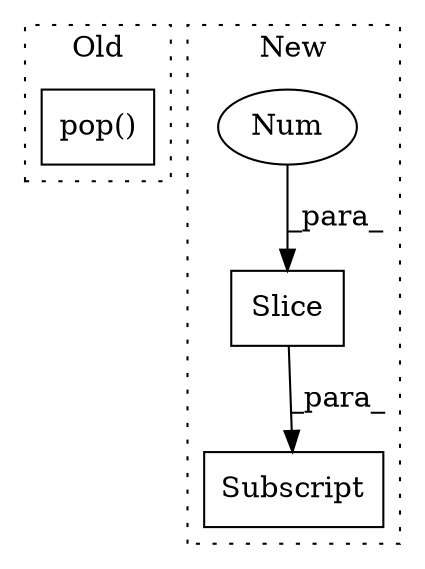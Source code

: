 digraph G {
subgraph cluster0 {
1 [label="pop()" a="75" s="3236" l="11" shape="box"];
label = "Old";
style="dotted";
}
subgraph cluster1 {
2 [label="Slice" a="80" s="3393" l="2" shape="box"];
3 [label="Subscript" a="63" s="3387,0" l="9,0" shape="box"];
4 [label="Num" a="76" s="3393" l="1" shape="ellipse"];
label = "New";
style="dotted";
}
2 -> 3 [label="_para_"];
4 -> 2 [label="_para_"];
}